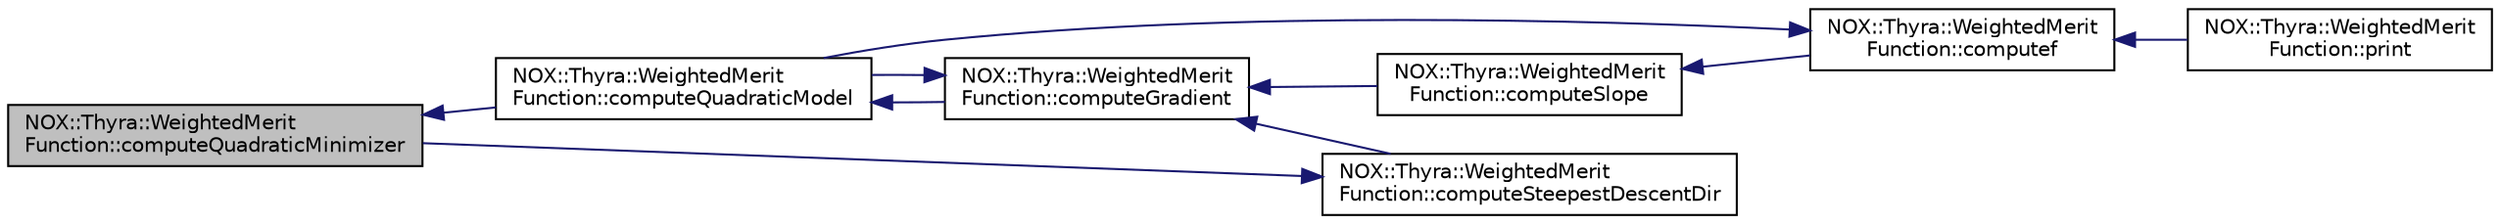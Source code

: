 digraph "NOX::Thyra::WeightedMeritFunction::computeQuadraticMinimizer"
{
  edge [fontname="Helvetica",fontsize="10",labelfontname="Helvetica",labelfontsize="10"];
  node [fontname="Helvetica",fontsize="10",shape=record];
  rankdir="LR";
  Node201 [label="NOX::Thyra::WeightedMerit\lFunction::computeQuadraticMinimizer",height=0.2,width=0.4,color="black", fillcolor="grey75", style="filled", fontcolor="black"];
  Node201 -> Node202 [dir="back",color="midnightblue",fontsize="10",style="solid",fontname="Helvetica"];
  Node202 [label="NOX::Thyra::WeightedMerit\lFunction::computeQuadraticModel",height=0.2,width=0.4,color="black", fillcolor="white", style="filled",URL="$d1/db2/class_n_o_x_1_1_thyra_1_1_weighted_merit_function.html#a41cc2e35ac8d2810800107b078a3becf"];
  Node202 -> Node203 [dir="back",color="midnightblue",fontsize="10",style="solid",fontname="Helvetica"];
  Node203 [label="NOX::Thyra::WeightedMerit\lFunction::computeGradient",height=0.2,width=0.4,color="black", fillcolor="white", style="filled",URL="$d1/db2/class_n_o_x_1_1_thyra_1_1_weighted_merit_function.html#aac5270af738a59972f09445db8680792"];
  Node203 -> Node204 [dir="back",color="midnightblue",fontsize="10",style="solid",fontname="Helvetica"];
  Node204 [label="NOX::Thyra::WeightedMerit\lFunction::computeSlope",height=0.2,width=0.4,color="black", fillcolor="white", style="filled",URL="$d1/db2/class_n_o_x_1_1_thyra_1_1_weighted_merit_function.html#a69fe0914e12a3d220813ba72b8822b89"];
  Node204 -> Node205 [dir="back",color="midnightblue",fontsize="10",style="solid",fontname="Helvetica"];
  Node205 [label="NOX::Thyra::WeightedMerit\lFunction::computef",height=0.2,width=0.4,color="black", fillcolor="white", style="filled",URL="$d1/db2/class_n_o_x_1_1_thyra_1_1_weighted_merit_function.html#a8416ca98c1848fb61e1db9dd618aa81f"];
  Node205 -> Node206 [dir="back",color="midnightblue",fontsize="10",style="solid",fontname="Helvetica"];
  Node206 [label="NOX::Thyra::WeightedMerit\lFunction::print",height=0.2,width=0.4,color="black", fillcolor="white", style="filled",URL="$d1/db2/class_n_o_x_1_1_thyra_1_1_weighted_merit_function.html#a13de7dec05df0c33217e37aeebcefcd5"];
  Node205 -> Node202 [dir="back",color="midnightblue",fontsize="10",style="solid",fontname="Helvetica"];
  Node203 -> Node202 [dir="back",color="midnightblue",fontsize="10",style="solid",fontname="Helvetica"];
  Node203 -> Node207 [dir="back",color="midnightblue",fontsize="10",style="solid",fontname="Helvetica"];
  Node207 [label="NOX::Thyra::WeightedMerit\lFunction::computeSteepestDescentDir",height=0.2,width=0.4,color="black", fillcolor="white", style="filled",URL="$d1/db2/class_n_o_x_1_1_thyra_1_1_weighted_merit_function.html#a67bac713f486601fe0dec44cae134ae5"];
  Node207 -> Node201 [dir="back",color="midnightblue",fontsize="10",style="solid",fontname="Helvetica"];
}
